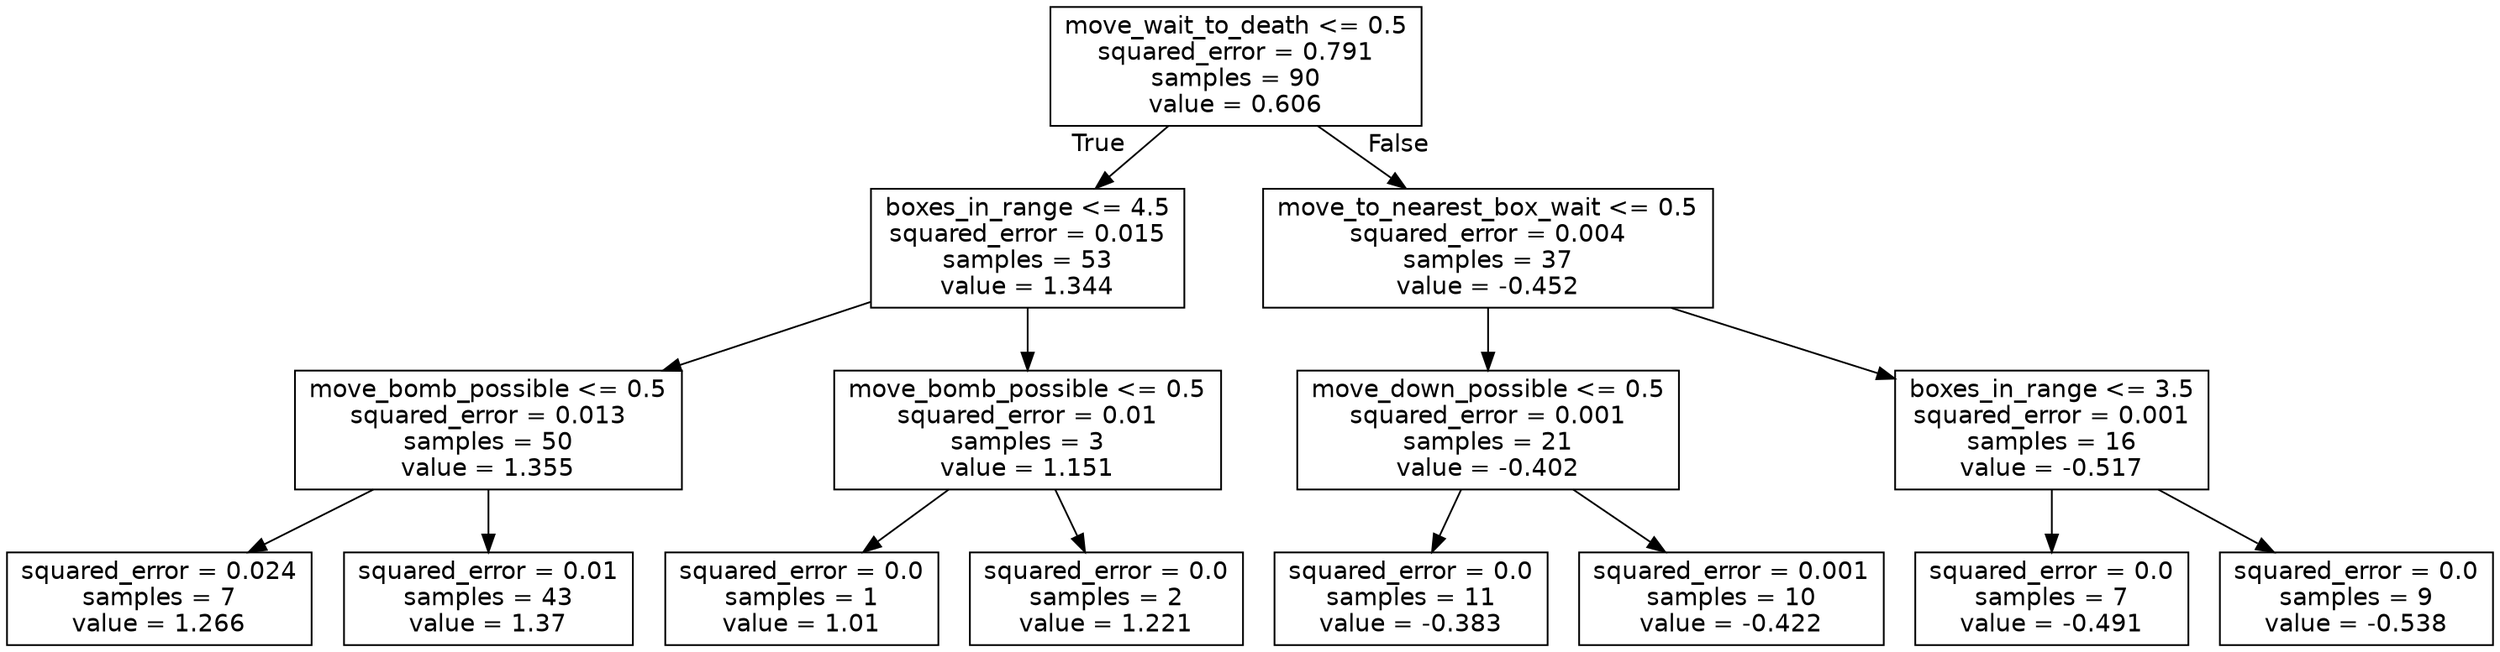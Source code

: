 digraph Tree {
node [shape=box, fontname="helvetica"] ;
edge [fontname="helvetica"] ;
0 [label="move_wait_to_death <= 0.5\nsquared_error = 0.791\nsamples = 90\nvalue = 0.606"] ;
1 [label="boxes_in_range <= 4.5\nsquared_error = 0.015\nsamples = 53\nvalue = 1.344"] ;
0 -> 1 [labeldistance=2.5, labelangle=45, headlabel="True"] ;
2 [label="move_bomb_possible <= 0.5\nsquared_error = 0.013\nsamples = 50\nvalue = 1.355"] ;
1 -> 2 ;
3 [label="squared_error = 0.024\nsamples = 7\nvalue = 1.266"] ;
2 -> 3 ;
4 [label="squared_error = 0.01\nsamples = 43\nvalue = 1.37"] ;
2 -> 4 ;
5 [label="move_bomb_possible <= 0.5\nsquared_error = 0.01\nsamples = 3\nvalue = 1.151"] ;
1 -> 5 ;
6 [label="squared_error = 0.0\nsamples = 1\nvalue = 1.01"] ;
5 -> 6 ;
7 [label="squared_error = 0.0\nsamples = 2\nvalue = 1.221"] ;
5 -> 7 ;
8 [label="move_to_nearest_box_wait <= 0.5\nsquared_error = 0.004\nsamples = 37\nvalue = -0.452"] ;
0 -> 8 [labeldistance=2.5, labelangle=-45, headlabel="False"] ;
9 [label="move_down_possible <= 0.5\nsquared_error = 0.001\nsamples = 21\nvalue = -0.402"] ;
8 -> 9 ;
10 [label="squared_error = 0.0\nsamples = 11\nvalue = -0.383"] ;
9 -> 10 ;
11 [label="squared_error = 0.001\nsamples = 10\nvalue = -0.422"] ;
9 -> 11 ;
12 [label="boxes_in_range <= 3.5\nsquared_error = 0.001\nsamples = 16\nvalue = -0.517"] ;
8 -> 12 ;
13 [label="squared_error = 0.0\nsamples = 7\nvalue = -0.491"] ;
12 -> 13 ;
14 [label="squared_error = 0.0\nsamples = 9\nvalue = -0.538"] ;
12 -> 14 ;
}